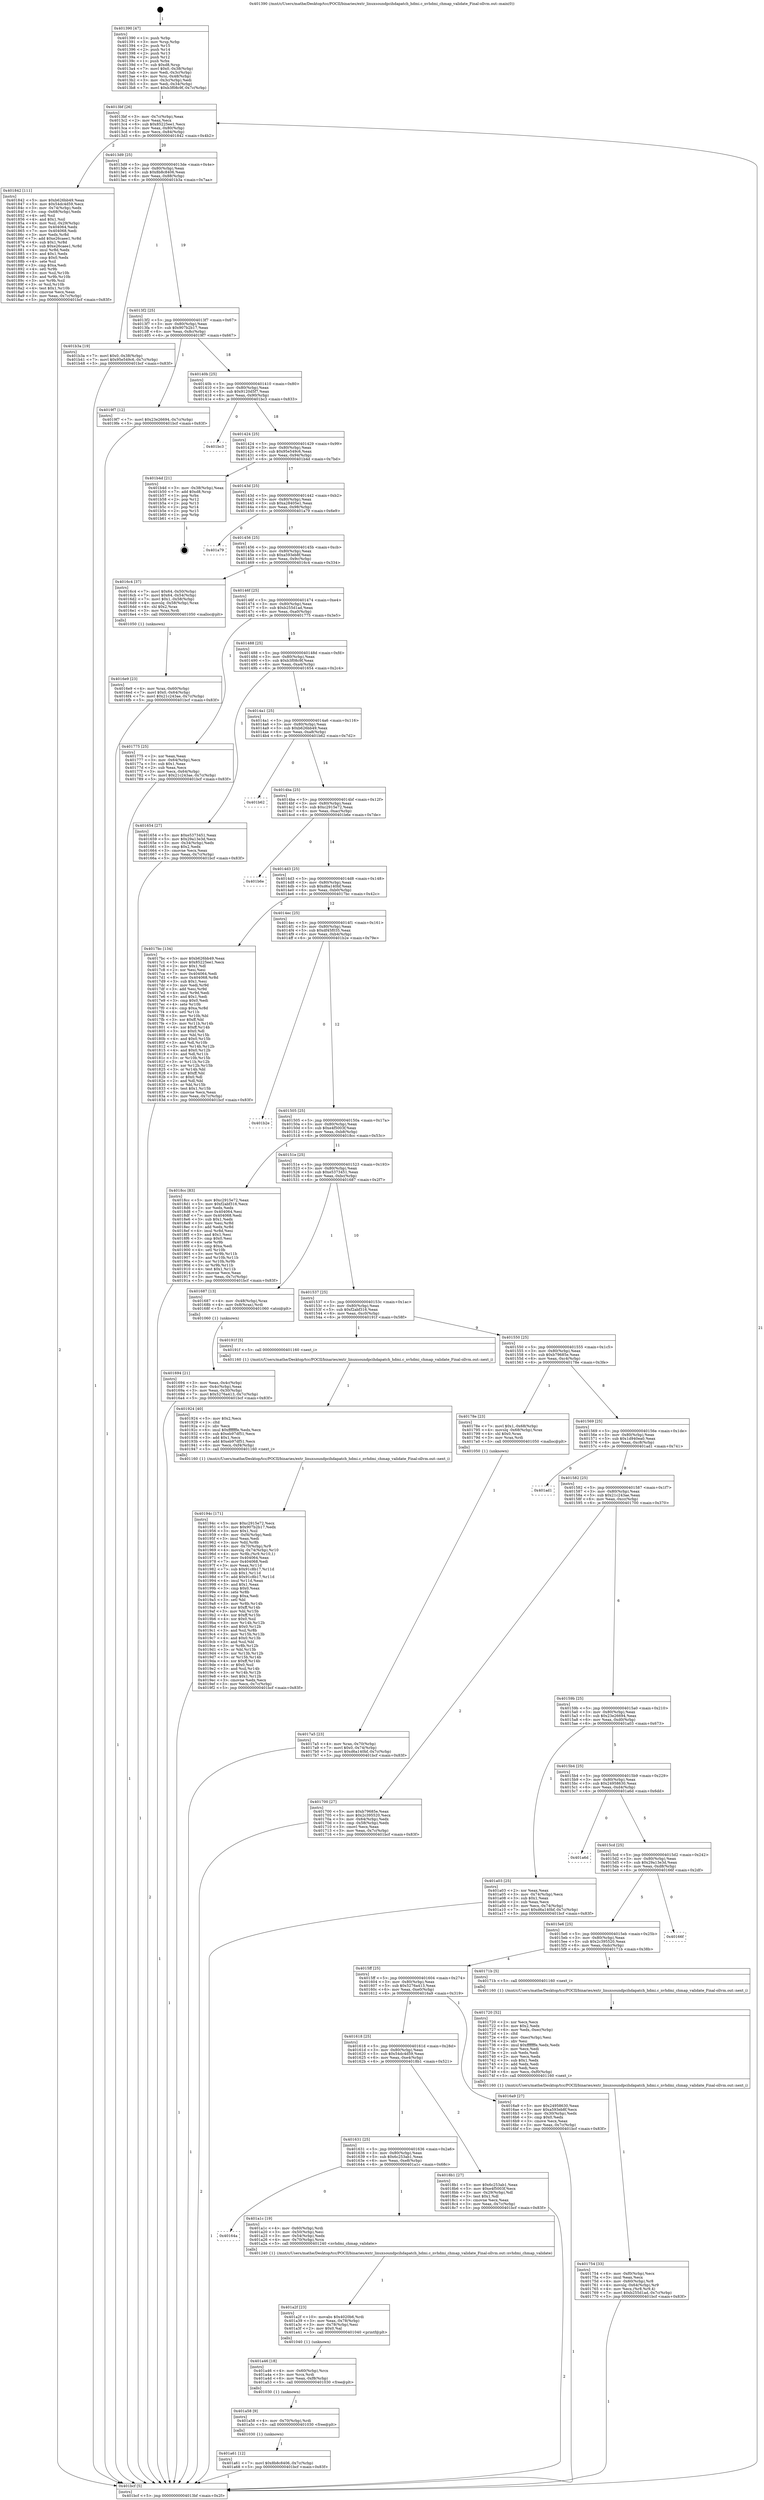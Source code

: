 digraph "0x401390" {
  label = "0x401390 (/mnt/c/Users/mathe/Desktop/tcc/POCII/binaries/extr_linuxsoundpcihdapatch_hdmi.c_nvhdmi_chmap_validate_Final-ollvm.out::main(0))"
  labelloc = "t"
  node[shape=record]

  Entry [label="",width=0.3,height=0.3,shape=circle,fillcolor=black,style=filled]
  "0x4013bf" [label="{
     0x4013bf [26]\l
     | [instrs]\l
     &nbsp;&nbsp;0x4013bf \<+3\>: mov -0x7c(%rbp),%eax\l
     &nbsp;&nbsp;0x4013c2 \<+2\>: mov %eax,%ecx\l
     &nbsp;&nbsp;0x4013c4 \<+6\>: sub $0x85225ee1,%ecx\l
     &nbsp;&nbsp;0x4013ca \<+3\>: mov %eax,-0x80(%rbp)\l
     &nbsp;&nbsp;0x4013cd \<+6\>: mov %ecx,-0x84(%rbp)\l
     &nbsp;&nbsp;0x4013d3 \<+6\>: je 0000000000401842 \<main+0x4b2\>\l
  }"]
  "0x401842" [label="{
     0x401842 [111]\l
     | [instrs]\l
     &nbsp;&nbsp;0x401842 \<+5\>: mov $0xb626bb49,%eax\l
     &nbsp;&nbsp;0x401847 \<+5\>: mov $0x54dc4d59,%ecx\l
     &nbsp;&nbsp;0x40184c \<+3\>: mov -0x74(%rbp),%edx\l
     &nbsp;&nbsp;0x40184f \<+3\>: cmp -0x68(%rbp),%edx\l
     &nbsp;&nbsp;0x401852 \<+4\>: setl %sil\l
     &nbsp;&nbsp;0x401856 \<+4\>: and $0x1,%sil\l
     &nbsp;&nbsp;0x40185a \<+4\>: mov %sil,-0x29(%rbp)\l
     &nbsp;&nbsp;0x40185e \<+7\>: mov 0x404064,%edx\l
     &nbsp;&nbsp;0x401865 \<+7\>: mov 0x404068,%edi\l
     &nbsp;&nbsp;0x40186c \<+3\>: mov %edx,%r8d\l
     &nbsp;&nbsp;0x40186f \<+7\>: add $0xe26caee1,%r8d\l
     &nbsp;&nbsp;0x401876 \<+4\>: sub $0x1,%r8d\l
     &nbsp;&nbsp;0x40187a \<+7\>: sub $0xe26caee1,%r8d\l
     &nbsp;&nbsp;0x401881 \<+4\>: imul %r8d,%edx\l
     &nbsp;&nbsp;0x401885 \<+3\>: and $0x1,%edx\l
     &nbsp;&nbsp;0x401888 \<+3\>: cmp $0x0,%edx\l
     &nbsp;&nbsp;0x40188b \<+4\>: sete %sil\l
     &nbsp;&nbsp;0x40188f \<+3\>: cmp $0xa,%edi\l
     &nbsp;&nbsp;0x401892 \<+4\>: setl %r9b\l
     &nbsp;&nbsp;0x401896 \<+3\>: mov %sil,%r10b\l
     &nbsp;&nbsp;0x401899 \<+3\>: and %r9b,%r10b\l
     &nbsp;&nbsp;0x40189c \<+3\>: xor %r9b,%sil\l
     &nbsp;&nbsp;0x40189f \<+3\>: or %sil,%r10b\l
     &nbsp;&nbsp;0x4018a2 \<+4\>: test $0x1,%r10b\l
     &nbsp;&nbsp;0x4018a6 \<+3\>: cmovne %ecx,%eax\l
     &nbsp;&nbsp;0x4018a9 \<+3\>: mov %eax,-0x7c(%rbp)\l
     &nbsp;&nbsp;0x4018ac \<+5\>: jmp 0000000000401bcf \<main+0x83f\>\l
  }"]
  "0x4013d9" [label="{
     0x4013d9 [25]\l
     | [instrs]\l
     &nbsp;&nbsp;0x4013d9 \<+5\>: jmp 00000000004013de \<main+0x4e\>\l
     &nbsp;&nbsp;0x4013de \<+3\>: mov -0x80(%rbp),%eax\l
     &nbsp;&nbsp;0x4013e1 \<+5\>: sub $0x8b8c8406,%eax\l
     &nbsp;&nbsp;0x4013e6 \<+6\>: mov %eax,-0x88(%rbp)\l
     &nbsp;&nbsp;0x4013ec \<+6\>: je 0000000000401b3a \<main+0x7aa\>\l
  }"]
  Exit [label="",width=0.3,height=0.3,shape=circle,fillcolor=black,style=filled,peripheries=2]
  "0x401b3a" [label="{
     0x401b3a [19]\l
     | [instrs]\l
     &nbsp;&nbsp;0x401b3a \<+7\>: movl $0x0,-0x38(%rbp)\l
     &nbsp;&nbsp;0x401b41 \<+7\>: movl $0x95e549c6,-0x7c(%rbp)\l
     &nbsp;&nbsp;0x401b48 \<+5\>: jmp 0000000000401bcf \<main+0x83f\>\l
  }"]
  "0x4013f2" [label="{
     0x4013f2 [25]\l
     | [instrs]\l
     &nbsp;&nbsp;0x4013f2 \<+5\>: jmp 00000000004013f7 \<main+0x67\>\l
     &nbsp;&nbsp;0x4013f7 \<+3\>: mov -0x80(%rbp),%eax\l
     &nbsp;&nbsp;0x4013fa \<+5\>: sub $0x907b2b17,%eax\l
     &nbsp;&nbsp;0x4013ff \<+6\>: mov %eax,-0x8c(%rbp)\l
     &nbsp;&nbsp;0x401405 \<+6\>: je 00000000004019f7 \<main+0x667\>\l
  }"]
  "0x401a61" [label="{
     0x401a61 [12]\l
     | [instrs]\l
     &nbsp;&nbsp;0x401a61 \<+7\>: movl $0x8b8c8406,-0x7c(%rbp)\l
     &nbsp;&nbsp;0x401a68 \<+5\>: jmp 0000000000401bcf \<main+0x83f\>\l
  }"]
  "0x4019f7" [label="{
     0x4019f7 [12]\l
     | [instrs]\l
     &nbsp;&nbsp;0x4019f7 \<+7\>: movl $0x23e26694,-0x7c(%rbp)\l
     &nbsp;&nbsp;0x4019fe \<+5\>: jmp 0000000000401bcf \<main+0x83f\>\l
  }"]
  "0x40140b" [label="{
     0x40140b [25]\l
     | [instrs]\l
     &nbsp;&nbsp;0x40140b \<+5\>: jmp 0000000000401410 \<main+0x80\>\l
     &nbsp;&nbsp;0x401410 \<+3\>: mov -0x80(%rbp),%eax\l
     &nbsp;&nbsp;0x401413 \<+5\>: sub $0x9120d5f7,%eax\l
     &nbsp;&nbsp;0x401418 \<+6\>: mov %eax,-0x90(%rbp)\l
     &nbsp;&nbsp;0x40141e \<+6\>: je 0000000000401bc3 \<main+0x833\>\l
  }"]
  "0x401a58" [label="{
     0x401a58 [9]\l
     | [instrs]\l
     &nbsp;&nbsp;0x401a58 \<+4\>: mov -0x70(%rbp),%rdi\l
     &nbsp;&nbsp;0x401a5c \<+5\>: call 0000000000401030 \<free@plt\>\l
     | [calls]\l
     &nbsp;&nbsp;0x401030 \{1\} (unknown)\l
  }"]
  "0x401bc3" [label="{
     0x401bc3\l
  }", style=dashed]
  "0x401424" [label="{
     0x401424 [25]\l
     | [instrs]\l
     &nbsp;&nbsp;0x401424 \<+5\>: jmp 0000000000401429 \<main+0x99\>\l
     &nbsp;&nbsp;0x401429 \<+3\>: mov -0x80(%rbp),%eax\l
     &nbsp;&nbsp;0x40142c \<+5\>: sub $0x95e549c6,%eax\l
     &nbsp;&nbsp;0x401431 \<+6\>: mov %eax,-0x94(%rbp)\l
     &nbsp;&nbsp;0x401437 \<+6\>: je 0000000000401b4d \<main+0x7bd\>\l
  }"]
  "0x401a46" [label="{
     0x401a46 [18]\l
     | [instrs]\l
     &nbsp;&nbsp;0x401a46 \<+4\>: mov -0x60(%rbp),%rcx\l
     &nbsp;&nbsp;0x401a4a \<+3\>: mov %rcx,%rdi\l
     &nbsp;&nbsp;0x401a4d \<+6\>: mov %eax,-0xf8(%rbp)\l
     &nbsp;&nbsp;0x401a53 \<+5\>: call 0000000000401030 \<free@plt\>\l
     | [calls]\l
     &nbsp;&nbsp;0x401030 \{1\} (unknown)\l
  }"]
  "0x401b4d" [label="{
     0x401b4d [21]\l
     | [instrs]\l
     &nbsp;&nbsp;0x401b4d \<+3\>: mov -0x38(%rbp),%eax\l
     &nbsp;&nbsp;0x401b50 \<+7\>: add $0xd8,%rsp\l
     &nbsp;&nbsp;0x401b57 \<+1\>: pop %rbx\l
     &nbsp;&nbsp;0x401b58 \<+2\>: pop %r12\l
     &nbsp;&nbsp;0x401b5a \<+2\>: pop %r13\l
     &nbsp;&nbsp;0x401b5c \<+2\>: pop %r14\l
     &nbsp;&nbsp;0x401b5e \<+2\>: pop %r15\l
     &nbsp;&nbsp;0x401b60 \<+1\>: pop %rbp\l
     &nbsp;&nbsp;0x401b61 \<+1\>: ret\l
  }"]
  "0x40143d" [label="{
     0x40143d [25]\l
     | [instrs]\l
     &nbsp;&nbsp;0x40143d \<+5\>: jmp 0000000000401442 \<main+0xb2\>\l
     &nbsp;&nbsp;0x401442 \<+3\>: mov -0x80(%rbp),%eax\l
     &nbsp;&nbsp;0x401445 \<+5\>: sub $0xa28405e1,%eax\l
     &nbsp;&nbsp;0x40144a \<+6\>: mov %eax,-0x98(%rbp)\l
     &nbsp;&nbsp;0x401450 \<+6\>: je 0000000000401a79 \<main+0x6e9\>\l
  }"]
  "0x401a2f" [label="{
     0x401a2f [23]\l
     | [instrs]\l
     &nbsp;&nbsp;0x401a2f \<+10\>: movabs $0x4020b6,%rdi\l
     &nbsp;&nbsp;0x401a39 \<+3\>: mov %eax,-0x78(%rbp)\l
     &nbsp;&nbsp;0x401a3c \<+3\>: mov -0x78(%rbp),%esi\l
     &nbsp;&nbsp;0x401a3f \<+2\>: mov $0x0,%al\l
     &nbsp;&nbsp;0x401a41 \<+5\>: call 0000000000401040 \<printf@plt\>\l
     | [calls]\l
     &nbsp;&nbsp;0x401040 \{1\} (unknown)\l
  }"]
  "0x401a79" [label="{
     0x401a79\l
  }", style=dashed]
  "0x401456" [label="{
     0x401456 [25]\l
     | [instrs]\l
     &nbsp;&nbsp;0x401456 \<+5\>: jmp 000000000040145b \<main+0xcb\>\l
     &nbsp;&nbsp;0x40145b \<+3\>: mov -0x80(%rbp),%eax\l
     &nbsp;&nbsp;0x40145e \<+5\>: sub $0xa593eb8f,%eax\l
     &nbsp;&nbsp;0x401463 \<+6\>: mov %eax,-0x9c(%rbp)\l
     &nbsp;&nbsp;0x401469 \<+6\>: je 00000000004016c4 \<main+0x334\>\l
  }"]
  "0x40164a" [label="{
     0x40164a\l
  }", style=dashed]
  "0x4016c4" [label="{
     0x4016c4 [37]\l
     | [instrs]\l
     &nbsp;&nbsp;0x4016c4 \<+7\>: movl $0x64,-0x50(%rbp)\l
     &nbsp;&nbsp;0x4016cb \<+7\>: movl $0x64,-0x54(%rbp)\l
     &nbsp;&nbsp;0x4016d2 \<+7\>: movl $0x1,-0x58(%rbp)\l
     &nbsp;&nbsp;0x4016d9 \<+4\>: movslq -0x58(%rbp),%rax\l
     &nbsp;&nbsp;0x4016dd \<+4\>: shl $0x2,%rax\l
     &nbsp;&nbsp;0x4016e1 \<+3\>: mov %rax,%rdi\l
     &nbsp;&nbsp;0x4016e4 \<+5\>: call 0000000000401050 \<malloc@plt\>\l
     | [calls]\l
     &nbsp;&nbsp;0x401050 \{1\} (unknown)\l
  }"]
  "0x40146f" [label="{
     0x40146f [25]\l
     | [instrs]\l
     &nbsp;&nbsp;0x40146f \<+5\>: jmp 0000000000401474 \<main+0xe4\>\l
     &nbsp;&nbsp;0x401474 \<+3\>: mov -0x80(%rbp),%eax\l
     &nbsp;&nbsp;0x401477 \<+5\>: sub $0xb255d1ad,%eax\l
     &nbsp;&nbsp;0x40147c \<+6\>: mov %eax,-0xa0(%rbp)\l
     &nbsp;&nbsp;0x401482 \<+6\>: je 0000000000401775 \<main+0x3e5\>\l
  }"]
  "0x401a1c" [label="{
     0x401a1c [19]\l
     | [instrs]\l
     &nbsp;&nbsp;0x401a1c \<+4\>: mov -0x60(%rbp),%rdi\l
     &nbsp;&nbsp;0x401a20 \<+3\>: mov -0x50(%rbp),%esi\l
     &nbsp;&nbsp;0x401a23 \<+3\>: mov -0x54(%rbp),%edx\l
     &nbsp;&nbsp;0x401a26 \<+4\>: mov -0x70(%rbp),%rcx\l
     &nbsp;&nbsp;0x401a2a \<+5\>: call 0000000000401240 \<nvhdmi_chmap_validate\>\l
     | [calls]\l
     &nbsp;&nbsp;0x401240 \{1\} (/mnt/c/Users/mathe/Desktop/tcc/POCII/binaries/extr_linuxsoundpcihdapatch_hdmi.c_nvhdmi_chmap_validate_Final-ollvm.out::nvhdmi_chmap_validate)\l
  }"]
  "0x401775" [label="{
     0x401775 [25]\l
     | [instrs]\l
     &nbsp;&nbsp;0x401775 \<+2\>: xor %eax,%eax\l
     &nbsp;&nbsp;0x401777 \<+3\>: mov -0x64(%rbp),%ecx\l
     &nbsp;&nbsp;0x40177a \<+3\>: sub $0x1,%eax\l
     &nbsp;&nbsp;0x40177d \<+2\>: sub %eax,%ecx\l
     &nbsp;&nbsp;0x40177f \<+3\>: mov %ecx,-0x64(%rbp)\l
     &nbsp;&nbsp;0x401782 \<+7\>: movl $0x21c243ae,-0x7c(%rbp)\l
     &nbsp;&nbsp;0x401789 \<+5\>: jmp 0000000000401bcf \<main+0x83f\>\l
  }"]
  "0x401488" [label="{
     0x401488 [25]\l
     | [instrs]\l
     &nbsp;&nbsp;0x401488 \<+5\>: jmp 000000000040148d \<main+0xfd\>\l
     &nbsp;&nbsp;0x40148d \<+3\>: mov -0x80(%rbp),%eax\l
     &nbsp;&nbsp;0x401490 \<+5\>: sub $0xb3f08c9f,%eax\l
     &nbsp;&nbsp;0x401495 \<+6\>: mov %eax,-0xa4(%rbp)\l
     &nbsp;&nbsp;0x40149b \<+6\>: je 0000000000401654 \<main+0x2c4\>\l
  }"]
  "0x40194c" [label="{
     0x40194c [171]\l
     | [instrs]\l
     &nbsp;&nbsp;0x40194c \<+5\>: mov $0xc2915e72,%ecx\l
     &nbsp;&nbsp;0x401951 \<+5\>: mov $0x907b2b17,%edx\l
     &nbsp;&nbsp;0x401956 \<+3\>: mov $0x1,%sil\l
     &nbsp;&nbsp;0x401959 \<+6\>: mov -0xf4(%rbp),%edi\l
     &nbsp;&nbsp;0x40195f \<+3\>: imul %eax,%edi\l
     &nbsp;&nbsp;0x401962 \<+3\>: mov %dil,%r8b\l
     &nbsp;&nbsp;0x401965 \<+4\>: mov -0x70(%rbp),%r9\l
     &nbsp;&nbsp;0x401969 \<+4\>: movslq -0x74(%rbp),%r10\l
     &nbsp;&nbsp;0x40196d \<+4\>: mov %r8b,(%r9,%r10,1)\l
     &nbsp;&nbsp;0x401971 \<+7\>: mov 0x404064,%eax\l
     &nbsp;&nbsp;0x401978 \<+7\>: mov 0x404068,%edi\l
     &nbsp;&nbsp;0x40197f \<+3\>: mov %eax,%r11d\l
     &nbsp;&nbsp;0x401982 \<+7\>: sub $0x91c8b17,%r11d\l
     &nbsp;&nbsp;0x401989 \<+4\>: sub $0x1,%r11d\l
     &nbsp;&nbsp;0x40198d \<+7\>: add $0x91c8b17,%r11d\l
     &nbsp;&nbsp;0x401994 \<+4\>: imul %r11d,%eax\l
     &nbsp;&nbsp;0x401998 \<+3\>: and $0x1,%eax\l
     &nbsp;&nbsp;0x40199b \<+3\>: cmp $0x0,%eax\l
     &nbsp;&nbsp;0x40199e \<+4\>: sete %r8b\l
     &nbsp;&nbsp;0x4019a2 \<+3\>: cmp $0xa,%edi\l
     &nbsp;&nbsp;0x4019a5 \<+3\>: setl %bl\l
     &nbsp;&nbsp;0x4019a8 \<+3\>: mov %r8b,%r14b\l
     &nbsp;&nbsp;0x4019ab \<+4\>: xor $0xff,%r14b\l
     &nbsp;&nbsp;0x4019af \<+3\>: mov %bl,%r15b\l
     &nbsp;&nbsp;0x4019b2 \<+4\>: xor $0xff,%r15b\l
     &nbsp;&nbsp;0x4019b6 \<+4\>: xor $0x0,%sil\l
     &nbsp;&nbsp;0x4019ba \<+3\>: mov %r14b,%r12b\l
     &nbsp;&nbsp;0x4019bd \<+4\>: and $0x0,%r12b\l
     &nbsp;&nbsp;0x4019c1 \<+3\>: and %sil,%r8b\l
     &nbsp;&nbsp;0x4019c4 \<+3\>: mov %r15b,%r13b\l
     &nbsp;&nbsp;0x4019c7 \<+4\>: and $0x0,%r13b\l
     &nbsp;&nbsp;0x4019cb \<+3\>: and %sil,%bl\l
     &nbsp;&nbsp;0x4019ce \<+3\>: or %r8b,%r12b\l
     &nbsp;&nbsp;0x4019d1 \<+3\>: or %bl,%r13b\l
     &nbsp;&nbsp;0x4019d4 \<+3\>: xor %r13b,%r12b\l
     &nbsp;&nbsp;0x4019d7 \<+3\>: or %r15b,%r14b\l
     &nbsp;&nbsp;0x4019da \<+4\>: xor $0xff,%r14b\l
     &nbsp;&nbsp;0x4019de \<+4\>: or $0x0,%sil\l
     &nbsp;&nbsp;0x4019e2 \<+3\>: and %sil,%r14b\l
     &nbsp;&nbsp;0x4019e5 \<+3\>: or %r14b,%r12b\l
     &nbsp;&nbsp;0x4019e8 \<+4\>: test $0x1,%r12b\l
     &nbsp;&nbsp;0x4019ec \<+3\>: cmovne %edx,%ecx\l
     &nbsp;&nbsp;0x4019ef \<+3\>: mov %ecx,-0x7c(%rbp)\l
     &nbsp;&nbsp;0x4019f2 \<+5\>: jmp 0000000000401bcf \<main+0x83f\>\l
  }"]
  "0x401654" [label="{
     0x401654 [27]\l
     | [instrs]\l
     &nbsp;&nbsp;0x401654 \<+5\>: mov $0xe5373451,%eax\l
     &nbsp;&nbsp;0x401659 \<+5\>: mov $0x29a13e3d,%ecx\l
     &nbsp;&nbsp;0x40165e \<+3\>: mov -0x34(%rbp),%edx\l
     &nbsp;&nbsp;0x401661 \<+3\>: cmp $0x2,%edx\l
     &nbsp;&nbsp;0x401664 \<+3\>: cmovne %ecx,%eax\l
     &nbsp;&nbsp;0x401667 \<+3\>: mov %eax,-0x7c(%rbp)\l
     &nbsp;&nbsp;0x40166a \<+5\>: jmp 0000000000401bcf \<main+0x83f\>\l
  }"]
  "0x4014a1" [label="{
     0x4014a1 [25]\l
     | [instrs]\l
     &nbsp;&nbsp;0x4014a1 \<+5\>: jmp 00000000004014a6 \<main+0x116\>\l
     &nbsp;&nbsp;0x4014a6 \<+3\>: mov -0x80(%rbp),%eax\l
     &nbsp;&nbsp;0x4014a9 \<+5\>: sub $0xb626bb49,%eax\l
     &nbsp;&nbsp;0x4014ae \<+6\>: mov %eax,-0xa8(%rbp)\l
     &nbsp;&nbsp;0x4014b4 \<+6\>: je 0000000000401b62 \<main+0x7d2\>\l
  }"]
  "0x401bcf" [label="{
     0x401bcf [5]\l
     | [instrs]\l
     &nbsp;&nbsp;0x401bcf \<+5\>: jmp 00000000004013bf \<main+0x2f\>\l
  }"]
  "0x401390" [label="{
     0x401390 [47]\l
     | [instrs]\l
     &nbsp;&nbsp;0x401390 \<+1\>: push %rbp\l
     &nbsp;&nbsp;0x401391 \<+3\>: mov %rsp,%rbp\l
     &nbsp;&nbsp;0x401394 \<+2\>: push %r15\l
     &nbsp;&nbsp;0x401396 \<+2\>: push %r14\l
     &nbsp;&nbsp;0x401398 \<+2\>: push %r13\l
     &nbsp;&nbsp;0x40139a \<+2\>: push %r12\l
     &nbsp;&nbsp;0x40139c \<+1\>: push %rbx\l
     &nbsp;&nbsp;0x40139d \<+7\>: sub $0xd8,%rsp\l
     &nbsp;&nbsp;0x4013a4 \<+7\>: movl $0x0,-0x38(%rbp)\l
     &nbsp;&nbsp;0x4013ab \<+3\>: mov %edi,-0x3c(%rbp)\l
     &nbsp;&nbsp;0x4013ae \<+4\>: mov %rsi,-0x48(%rbp)\l
     &nbsp;&nbsp;0x4013b2 \<+3\>: mov -0x3c(%rbp),%edi\l
     &nbsp;&nbsp;0x4013b5 \<+3\>: mov %edi,-0x34(%rbp)\l
     &nbsp;&nbsp;0x4013b8 \<+7\>: movl $0xb3f08c9f,-0x7c(%rbp)\l
  }"]
  "0x401924" [label="{
     0x401924 [40]\l
     | [instrs]\l
     &nbsp;&nbsp;0x401924 \<+5\>: mov $0x2,%ecx\l
     &nbsp;&nbsp;0x401929 \<+1\>: cltd\l
     &nbsp;&nbsp;0x40192a \<+2\>: idiv %ecx\l
     &nbsp;&nbsp;0x40192c \<+6\>: imul $0xfffffffe,%edx,%ecx\l
     &nbsp;&nbsp;0x401932 \<+6\>: sub $0xeb97df51,%ecx\l
     &nbsp;&nbsp;0x401938 \<+3\>: add $0x1,%ecx\l
     &nbsp;&nbsp;0x40193b \<+6\>: add $0xeb97df51,%ecx\l
     &nbsp;&nbsp;0x401941 \<+6\>: mov %ecx,-0xf4(%rbp)\l
     &nbsp;&nbsp;0x401947 \<+5\>: call 0000000000401160 \<next_i\>\l
     | [calls]\l
     &nbsp;&nbsp;0x401160 \{1\} (/mnt/c/Users/mathe/Desktop/tcc/POCII/binaries/extr_linuxsoundpcihdapatch_hdmi.c_nvhdmi_chmap_validate_Final-ollvm.out::next_i)\l
  }"]
  "0x401b62" [label="{
     0x401b62\l
  }", style=dashed]
  "0x4014ba" [label="{
     0x4014ba [25]\l
     | [instrs]\l
     &nbsp;&nbsp;0x4014ba \<+5\>: jmp 00000000004014bf \<main+0x12f\>\l
     &nbsp;&nbsp;0x4014bf \<+3\>: mov -0x80(%rbp),%eax\l
     &nbsp;&nbsp;0x4014c2 \<+5\>: sub $0xc2915e72,%eax\l
     &nbsp;&nbsp;0x4014c7 \<+6\>: mov %eax,-0xac(%rbp)\l
     &nbsp;&nbsp;0x4014cd \<+6\>: je 0000000000401b6e \<main+0x7de\>\l
  }"]
  "0x401631" [label="{
     0x401631 [25]\l
     | [instrs]\l
     &nbsp;&nbsp;0x401631 \<+5\>: jmp 0000000000401636 \<main+0x2a6\>\l
     &nbsp;&nbsp;0x401636 \<+3\>: mov -0x80(%rbp),%eax\l
     &nbsp;&nbsp;0x401639 \<+5\>: sub $0x6c253ab1,%eax\l
     &nbsp;&nbsp;0x40163e \<+6\>: mov %eax,-0xe8(%rbp)\l
     &nbsp;&nbsp;0x401644 \<+6\>: je 0000000000401a1c \<main+0x68c\>\l
  }"]
  "0x401b6e" [label="{
     0x401b6e\l
  }", style=dashed]
  "0x4014d3" [label="{
     0x4014d3 [25]\l
     | [instrs]\l
     &nbsp;&nbsp;0x4014d3 \<+5\>: jmp 00000000004014d8 \<main+0x148\>\l
     &nbsp;&nbsp;0x4014d8 \<+3\>: mov -0x80(%rbp),%eax\l
     &nbsp;&nbsp;0x4014db \<+5\>: sub $0xd6a140bf,%eax\l
     &nbsp;&nbsp;0x4014e0 \<+6\>: mov %eax,-0xb0(%rbp)\l
     &nbsp;&nbsp;0x4014e6 \<+6\>: je 00000000004017bc \<main+0x42c\>\l
  }"]
  "0x4018b1" [label="{
     0x4018b1 [27]\l
     | [instrs]\l
     &nbsp;&nbsp;0x4018b1 \<+5\>: mov $0x6c253ab1,%eax\l
     &nbsp;&nbsp;0x4018b6 \<+5\>: mov $0xe4f5003f,%ecx\l
     &nbsp;&nbsp;0x4018bb \<+3\>: mov -0x29(%rbp),%dl\l
     &nbsp;&nbsp;0x4018be \<+3\>: test $0x1,%dl\l
     &nbsp;&nbsp;0x4018c1 \<+3\>: cmovne %ecx,%eax\l
     &nbsp;&nbsp;0x4018c4 \<+3\>: mov %eax,-0x7c(%rbp)\l
     &nbsp;&nbsp;0x4018c7 \<+5\>: jmp 0000000000401bcf \<main+0x83f\>\l
  }"]
  "0x4017bc" [label="{
     0x4017bc [134]\l
     | [instrs]\l
     &nbsp;&nbsp;0x4017bc \<+5\>: mov $0xb626bb49,%eax\l
     &nbsp;&nbsp;0x4017c1 \<+5\>: mov $0x85225ee1,%ecx\l
     &nbsp;&nbsp;0x4017c6 \<+2\>: mov $0x1,%dl\l
     &nbsp;&nbsp;0x4017c8 \<+2\>: xor %esi,%esi\l
     &nbsp;&nbsp;0x4017ca \<+7\>: mov 0x404064,%edi\l
     &nbsp;&nbsp;0x4017d1 \<+8\>: mov 0x404068,%r8d\l
     &nbsp;&nbsp;0x4017d9 \<+3\>: sub $0x1,%esi\l
     &nbsp;&nbsp;0x4017dc \<+3\>: mov %edi,%r9d\l
     &nbsp;&nbsp;0x4017df \<+3\>: add %esi,%r9d\l
     &nbsp;&nbsp;0x4017e2 \<+4\>: imul %r9d,%edi\l
     &nbsp;&nbsp;0x4017e6 \<+3\>: and $0x1,%edi\l
     &nbsp;&nbsp;0x4017e9 \<+3\>: cmp $0x0,%edi\l
     &nbsp;&nbsp;0x4017ec \<+4\>: sete %r10b\l
     &nbsp;&nbsp;0x4017f0 \<+4\>: cmp $0xa,%r8d\l
     &nbsp;&nbsp;0x4017f4 \<+4\>: setl %r11b\l
     &nbsp;&nbsp;0x4017f8 \<+3\>: mov %r10b,%bl\l
     &nbsp;&nbsp;0x4017fb \<+3\>: xor $0xff,%bl\l
     &nbsp;&nbsp;0x4017fe \<+3\>: mov %r11b,%r14b\l
     &nbsp;&nbsp;0x401801 \<+4\>: xor $0xff,%r14b\l
     &nbsp;&nbsp;0x401805 \<+3\>: xor $0x0,%dl\l
     &nbsp;&nbsp;0x401808 \<+3\>: mov %bl,%r15b\l
     &nbsp;&nbsp;0x40180b \<+4\>: and $0x0,%r15b\l
     &nbsp;&nbsp;0x40180f \<+3\>: and %dl,%r10b\l
     &nbsp;&nbsp;0x401812 \<+3\>: mov %r14b,%r12b\l
     &nbsp;&nbsp;0x401815 \<+4\>: and $0x0,%r12b\l
     &nbsp;&nbsp;0x401819 \<+3\>: and %dl,%r11b\l
     &nbsp;&nbsp;0x40181c \<+3\>: or %r10b,%r15b\l
     &nbsp;&nbsp;0x40181f \<+3\>: or %r11b,%r12b\l
     &nbsp;&nbsp;0x401822 \<+3\>: xor %r12b,%r15b\l
     &nbsp;&nbsp;0x401825 \<+3\>: or %r14b,%bl\l
     &nbsp;&nbsp;0x401828 \<+3\>: xor $0xff,%bl\l
     &nbsp;&nbsp;0x40182b \<+3\>: or $0x0,%dl\l
     &nbsp;&nbsp;0x40182e \<+2\>: and %dl,%bl\l
     &nbsp;&nbsp;0x401830 \<+3\>: or %bl,%r15b\l
     &nbsp;&nbsp;0x401833 \<+4\>: test $0x1,%r15b\l
     &nbsp;&nbsp;0x401837 \<+3\>: cmovne %ecx,%eax\l
     &nbsp;&nbsp;0x40183a \<+3\>: mov %eax,-0x7c(%rbp)\l
     &nbsp;&nbsp;0x40183d \<+5\>: jmp 0000000000401bcf \<main+0x83f\>\l
  }"]
  "0x4014ec" [label="{
     0x4014ec [25]\l
     | [instrs]\l
     &nbsp;&nbsp;0x4014ec \<+5\>: jmp 00000000004014f1 \<main+0x161\>\l
     &nbsp;&nbsp;0x4014f1 \<+3\>: mov -0x80(%rbp),%eax\l
     &nbsp;&nbsp;0x4014f4 \<+5\>: sub $0xdf45f035,%eax\l
     &nbsp;&nbsp;0x4014f9 \<+6\>: mov %eax,-0xb4(%rbp)\l
     &nbsp;&nbsp;0x4014ff \<+6\>: je 0000000000401b2e \<main+0x79e\>\l
  }"]
  "0x4017a5" [label="{
     0x4017a5 [23]\l
     | [instrs]\l
     &nbsp;&nbsp;0x4017a5 \<+4\>: mov %rax,-0x70(%rbp)\l
     &nbsp;&nbsp;0x4017a9 \<+7\>: movl $0x0,-0x74(%rbp)\l
     &nbsp;&nbsp;0x4017b0 \<+7\>: movl $0xd6a140bf,-0x7c(%rbp)\l
     &nbsp;&nbsp;0x4017b7 \<+5\>: jmp 0000000000401bcf \<main+0x83f\>\l
  }"]
  "0x401b2e" [label="{
     0x401b2e\l
  }", style=dashed]
  "0x401505" [label="{
     0x401505 [25]\l
     | [instrs]\l
     &nbsp;&nbsp;0x401505 \<+5\>: jmp 000000000040150a \<main+0x17a\>\l
     &nbsp;&nbsp;0x40150a \<+3\>: mov -0x80(%rbp),%eax\l
     &nbsp;&nbsp;0x40150d \<+5\>: sub $0xe4f5003f,%eax\l
     &nbsp;&nbsp;0x401512 \<+6\>: mov %eax,-0xb8(%rbp)\l
     &nbsp;&nbsp;0x401518 \<+6\>: je 00000000004018cc \<main+0x53c\>\l
  }"]
  "0x401754" [label="{
     0x401754 [33]\l
     | [instrs]\l
     &nbsp;&nbsp;0x401754 \<+6\>: mov -0xf0(%rbp),%ecx\l
     &nbsp;&nbsp;0x40175a \<+3\>: imul %eax,%ecx\l
     &nbsp;&nbsp;0x40175d \<+4\>: mov -0x60(%rbp),%r8\l
     &nbsp;&nbsp;0x401761 \<+4\>: movslq -0x64(%rbp),%r9\l
     &nbsp;&nbsp;0x401765 \<+4\>: mov %ecx,(%r8,%r9,4)\l
     &nbsp;&nbsp;0x401769 \<+7\>: movl $0xb255d1ad,-0x7c(%rbp)\l
     &nbsp;&nbsp;0x401770 \<+5\>: jmp 0000000000401bcf \<main+0x83f\>\l
  }"]
  "0x4018cc" [label="{
     0x4018cc [83]\l
     | [instrs]\l
     &nbsp;&nbsp;0x4018cc \<+5\>: mov $0xc2915e72,%eax\l
     &nbsp;&nbsp;0x4018d1 \<+5\>: mov $0xf2abf316,%ecx\l
     &nbsp;&nbsp;0x4018d6 \<+2\>: xor %edx,%edx\l
     &nbsp;&nbsp;0x4018d8 \<+7\>: mov 0x404064,%esi\l
     &nbsp;&nbsp;0x4018df \<+7\>: mov 0x404068,%edi\l
     &nbsp;&nbsp;0x4018e6 \<+3\>: sub $0x1,%edx\l
     &nbsp;&nbsp;0x4018e9 \<+3\>: mov %esi,%r8d\l
     &nbsp;&nbsp;0x4018ec \<+3\>: add %edx,%r8d\l
     &nbsp;&nbsp;0x4018ef \<+4\>: imul %r8d,%esi\l
     &nbsp;&nbsp;0x4018f3 \<+3\>: and $0x1,%esi\l
     &nbsp;&nbsp;0x4018f6 \<+3\>: cmp $0x0,%esi\l
     &nbsp;&nbsp;0x4018f9 \<+4\>: sete %r9b\l
     &nbsp;&nbsp;0x4018fd \<+3\>: cmp $0xa,%edi\l
     &nbsp;&nbsp;0x401900 \<+4\>: setl %r10b\l
     &nbsp;&nbsp;0x401904 \<+3\>: mov %r9b,%r11b\l
     &nbsp;&nbsp;0x401907 \<+3\>: and %r10b,%r11b\l
     &nbsp;&nbsp;0x40190a \<+3\>: xor %r10b,%r9b\l
     &nbsp;&nbsp;0x40190d \<+3\>: or %r9b,%r11b\l
     &nbsp;&nbsp;0x401910 \<+4\>: test $0x1,%r11b\l
     &nbsp;&nbsp;0x401914 \<+3\>: cmovne %ecx,%eax\l
     &nbsp;&nbsp;0x401917 \<+3\>: mov %eax,-0x7c(%rbp)\l
     &nbsp;&nbsp;0x40191a \<+5\>: jmp 0000000000401bcf \<main+0x83f\>\l
  }"]
  "0x40151e" [label="{
     0x40151e [25]\l
     | [instrs]\l
     &nbsp;&nbsp;0x40151e \<+5\>: jmp 0000000000401523 \<main+0x193\>\l
     &nbsp;&nbsp;0x401523 \<+3\>: mov -0x80(%rbp),%eax\l
     &nbsp;&nbsp;0x401526 \<+5\>: sub $0xe5373451,%eax\l
     &nbsp;&nbsp;0x40152b \<+6\>: mov %eax,-0xbc(%rbp)\l
     &nbsp;&nbsp;0x401531 \<+6\>: je 0000000000401687 \<main+0x2f7\>\l
  }"]
  "0x401720" [label="{
     0x401720 [52]\l
     | [instrs]\l
     &nbsp;&nbsp;0x401720 \<+2\>: xor %ecx,%ecx\l
     &nbsp;&nbsp;0x401722 \<+5\>: mov $0x2,%edx\l
     &nbsp;&nbsp;0x401727 \<+6\>: mov %edx,-0xec(%rbp)\l
     &nbsp;&nbsp;0x40172d \<+1\>: cltd\l
     &nbsp;&nbsp;0x40172e \<+6\>: mov -0xec(%rbp),%esi\l
     &nbsp;&nbsp;0x401734 \<+2\>: idiv %esi\l
     &nbsp;&nbsp;0x401736 \<+6\>: imul $0xfffffffe,%edx,%edx\l
     &nbsp;&nbsp;0x40173c \<+2\>: mov %ecx,%edi\l
     &nbsp;&nbsp;0x40173e \<+2\>: sub %edx,%edi\l
     &nbsp;&nbsp;0x401740 \<+2\>: mov %ecx,%edx\l
     &nbsp;&nbsp;0x401742 \<+3\>: sub $0x1,%edx\l
     &nbsp;&nbsp;0x401745 \<+2\>: add %edx,%edi\l
     &nbsp;&nbsp;0x401747 \<+2\>: sub %edi,%ecx\l
     &nbsp;&nbsp;0x401749 \<+6\>: mov %ecx,-0xf0(%rbp)\l
     &nbsp;&nbsp;0x40174f \<+5\>: call 0000000000401160 \<next_i\>\l
     | [calls]\l
     &nbsp;&nbsp;0x401160 \{1\} (/mnt/c/Users/mathe/Desktop/tcc/POCII/binaries/extr_linuxsoundpcihdapatch_hdmi.c_nvhdmi_chmap_validate_Final-ollvm.out::next_i)\l
  }"]
  "0x401687" [label="{
     0x401687 [13]\l
     | [instrs]\l
     &nbsp;&nbsp;0x401687 \<+4\>: mov -0x48(%rbp),%rax\l
     &nbsp;&nbsp;0x40168b \<+4\>: mov 0x8(%rax),%rdi\l
     &nbsp;&nbsp;0x40168f \<+5\>: call 0000000000401060 \<atoi@plt\>\l
     | [calls]\l
     &nbsp;&nbsp;0x401060 \{1\} (unknown)\l
  }"]
  "0x401537" [label="{
     0x401537 [25]\l
     | [instrs]\l
     &nbsp;&nbsp;0x401537 \<+5\>: jmp 000000000040153c \<main+0x1ac\>\l
     &nbsp;&nbsp;0x40153c \<+3\>: mov -0x80(%rbp),%eax\l
     &nbsp;&nbsp;0x40153f \<+5\>: sub $0xf2abf316,%eax\l
     &nbsp;&nbsp;0x401544 \<+6\>: mov %eax,-0xc0(%rbp)\l
     &nbsp;&nbsp;0x40154a \<+6\>: je 000000000040191f \<main+0x58f\>\l
  }"]
  "0x401694" [label="{
     0x401694 [21]\l
     | [instrs]\l
     &nbsp;&nbsp;0x401694 \<+3\>: mov %eax,-0x4c(%rbp)\l
     &nbsp;&nbsp;0x401697 \<+3\>: mov -0x4c(%rbp),%eax\l
     &nbsp;&nbsp;0x40169a \<+3\>: mov %eax,-0x30(%rbp)\l
     &nbsp;&nbsp;0x40169d \<+7\>: movl $0x5276a413,-0x7c(%rbp)\l
     &nbsp;&nbsp;0x4016a4 \<+5\>: jmp 0000000000401bcf \<main+0x83f\>\l
  }"]
  "0x4016e9" [label="{
     0x4016e9 [23]\l
     | [instrs]\l
     &nbsp;&nbsp;0x4016e9 \<+4\>: mov %rax,-0x60(%rbp)\l
     &nbsp;&nbsp;0x4016ed \<+7\>: movl $0x0,-0x64(%rbp)\l
     &nbsp;&nbsp;0x4016f4 \<+7\>: movl $0x21c243ae,-0x7c(%rbp)\l
     &nbsp;&nbsp;0x4016fb \<+5\>: jmp 0000000000401bcf \<main+0x83f\>\l
  }"]
  "0x40191f" [label="{
     0x40191f [5]\l
     | [instrs]\l
     &nbsp;&nbsp;0x40191f \<+5\>: call 0000000000401160 \<next_i\>\l
     | [calls]\l
     &nbsp;&nbsp;0x401160 \{1\} (/mnt/c/Users/mathe/Desktop/tcc/POCII/binaries/extr_linuxsoundpcihdapatch_hdmi.c_nvhdmi_chmap_validate_Final-ollvm.out::next_i)\l
  }"]
  "0x401550" [label="{
     0x401550 [25]\l
     | [instrs]\l
     &nbsp;&nbsp;0x401550 \<+5\>: jmp 0000000000401555 \<main+0x1c5\>\l
     &nbsp;&nbsp;0x401555 \<+3\>: mov -0x80(%rbp),%eax\l
     &nbsp;&nbsp;0x401558 \<+5\>: sub $0xb79685e,%eax\l
     &nbsp;&nbsp;0x40155d \<+6\>: mov %eax,-0xc4(%rbp)\l
     &nbsp;&nbsp;0x401563 \<+6\>: je 000000000040178e \<main+0x3fe\>\l
  }"]
  "0x401618" [label="{
     0x401618 [25]\l
     | [instrs]\l
     &nbsp;&nbsp;0x401618 \<+5\>: jmp 000000000040161d \<main+0x28d\>\l
     &nbsp;&nbsp;0x40161d \<+3\>: mov -0x80(%rbp),%eax\l
     &nbsp;&nbsp;0x401620 \<+5\>: sub $0x54dc4d59,%eax\l
     &nbsp;&nbsp;0x401625 \<+6\>: mov %eax,-0xe4(%rbp)\l
     &nbsp;&nbsp;0x40162b \<+6\>: je 00000000004018b1 \<main+0x521\>\l
  }"]
  "0x40178e" [label="{
     0x40178e [23]\l
     | [instrs]\l
     &nbsp;&nbsp;0x40178e \<+7\>: movl $0x1,-0x68(%rbp)\l
     &nbsp;&nbsp;0x401795 \<+4\>: movslq -0x68(%rbp),%rax\l
     &nbsp;&nbsp;0x401799 \<+4\>: shl $0x0,%rax\l
     &nbsp;&nbsp;0x40179d \<+3\>: mov %rax,%rdi\l
     &nbsp;&nbsp;0x4017a0 \<+5\>: call 0000000000401050 \<malloc@plt\>\l
     | [calls]\l
     &nbsp;&nbsp;0x401050 \{1\} (unknown)\l
  }"]
  "0x401569" [label="{
     0x401569 [25]\l
     | [instrs]\l
     &nbsp;&nbsp;0x401569 \<+5\>: jmp 000000000040156e \<main+0x1de\>\l
     &nbsp;&nbsp;0x40156e \<+3\>: mov -0x80(%rbp),%eax\l
     &nbsp;&nbsp;0x401571 \<+5\>: sub $0x1d940ea0,%eax\l
     &nbsp;&nbsp;0x401576 \<+6\>: mov %eax,-0xc8(%rbp)\l
     &nbsp;&nbsp;0x40157c \<+6\>: je 0000000000401ad1 \<main+0x741\>\l
  }"]
  "0x4016a9" [label="{
     0x4016a9 [27]\l
     | [instrs]\l
     &nbsp;&nbsp;0x4016a9 \<+5\>: mov $0x24958630,%eax\l
     &nbsp;&nbsp;0x4016ae \<+5\>: mov $0xa593eb8f,%ecx\l
     &nbsp;&nbsp;0x4016b3 \<+3\>: mov -0x30(%rbp),%edx\l
     &nbsp;&nbsp;0x4016b6 \<+3\>: cmp $0x0,%edx\l
     &nbsp;&nbsp;0x4016b9 \<+3\>: cmove %ecx,%eax\l
     &nbsp;&nbsp;0x4016bc \<+3\>: mov %eax,-0x7c(%rbp)\l
     &nbsp;&nbsp;0x4016bf \<+5\>: jmp 0000000000401bcf \<main+0x83f\>\l
  }"]
  "0x401ad1" [label="{
     0x401ad1\l
  }", style=dashed]
  "0x401582" [label="{
     0x401582 [25]\l
     | [instrs]\l
     &nbsp;&nbsp;0x401582 \<+5\>: jmp 0000000000401587 \<main+0x1f7\>\l
     &nbsp;&nbsp;0x401587 \<+3\>: mov -0x80(%rbp),%eax\l
     &nbsp;&nbsp;0x40158a \<+5\>: sub $0x21c243ae,%eax\l
     &nbsp;&nbsp;0x40158f \<+6\>: mov %eax,-0xcc(%rbp)\l
     &nbsp;&nbsp;0x401595 \<+6\>: je 0000000000401700 \<main+0x370\>\l
  }"]
  "0x4015ff" [label="{
     0x4015ff [25]\l
     | [instrs]\l
     &nbsp;&nbsp;0x4015ff \<+5\>: jmp 0000000000401604 \<main+0x274\>\l
     &nbsp;&nbsp;0x401604 \<+3\>: mov -0x80(%rbp),%eax\l
     &nbsp;&nbsp;0x401607 \<+5\>: sub $0x5276a413,%eax\l
     &nbsp;&nbsp;0x40160c \<+6\>: mov %eax,-0xe0(%rbp)\l
     &nbsp;&nbsp;0x401612 \<+6\>: je 00000000004016a9 \<main+0x319\>\l
  }"]
  "0x401700" [label="{
     0x401700 [27]\l
     | [instrs]\l
     &nbsp;&nbsp;0x401700 \<+5\>: mov $0xb79685e,%eax\l
     &nbsp;&nbsp;0x401705 \<+5\>: mov $0x2c395520,%ecx\l
     &nbsp;&nbsp;0x40170a \<+3\>: mov -0x64(%rbp),%edx\l
     &nbsp;&nbsp;0x40170d \<+3\>: cmp -0x58(%rbp),%edx\l
     &nbsp;&nbsp;0x401710 \<+3\>: cmovl %ecx,%eax\l
     &nbsp;&nbsp;0x401713 \<+3\>: mov %eax,-0x7c(%rbp)\l
     &nbsp;&nbsp;0x401716 \<+5\>: jmp 0000000000401bcf \<main+0x83f\>\l
  }"]
  "0x40159b" [label="{
     0x40159b [25]\l
     | [instrs]\l
     &nbsp;&nbsp;0x40159b \<+5\>: jmp 00000000004015a0 \<main+0x210\>\l
     &nbsp;&nbsp;0x4015a0 \<+3\>: mov -0x80(%rbp),%eax\l
     &nbsp;&nbsp;0x4015a3 \<+5\>: sub $0x23e26694,%eax\l
     &nbsp;&nbsp;0x4015a8 \<+6\>: mov %eax,-0xd0(%rbp)\l
     &nbsp;&nbsp;0x4015ae \<+6\>: je 0000000000401a03 \<main+0x673\>\l
  }"]
  "0x40171b" [label="{
     0x40171b [5]\l
     | [instrs]\l
     &nbsp;&nbsp;0x40171b \<+5\>: call 0000000000401160 \<next_i\>\l
     | [calls]\l
     &nbsp;&nbsp;0x401160 \{1\} (/mnt/c/Users/mathe/Desktop/tcc/POCII/binaries/extr_linuxsoundpcihdapatch_hdmi.c_nvhdmi_chmap_validate_Final-ollvm.out::next_i)\l
  }"]
  "0x401a03" [label="{
     0x401a03 [25]\l
     | [instrs]\l
     &nbsp;&nbsp;0x401a03 \<+2\>: xor %eax,%eax\l
     &nbsp;&nbsp;0x401a05 \<+3\>: mov -0x74(%rbp),%ecx\l
     &nbsp;&nbsp;0x401a08 \<+3\>: sub $0x1,%eax\l
     &nbsp;&nbsp;0x401a0b \<+2\>: sub %eax,%ecx\l
     &nbsp;&nbsp;0x401a0d \<+3\>: mov %ecx,-0x74(%rbp)\l
     &nbsp;&nbsp;0x401a10 \<+7\>: movl $0xd6a140bf,-0x7c(%rbp)\l
     &nbsp;&nbsp;0x401a17 \<+5\>: jmp 0000000000401bcf \<main+0x83f\>\l
  }"]
  "0x4015b4" [label="{
     0x4015b4 [25]\l
     | [instrs]\l
     &nbsp;&nbsp;0x4015b4 \<+5\>: jmp 00000000004015b9 \<main+0x229\>\l
     &nbsp;&nbsp;0x4015b9 \<+3\>: mov -0x80(%rbp),%eax\l
     &nbsp;&nbsp;0x4015bc \<+5\>: sub $0x24958630,%eax\l
     &nbsp;&nbsp;0x4015c1 \<+6\>: mov %eax,-0xd4(%rbp)\l
     &nbsp;&nbsp;0x4015c7 \<+6\>: je 0000000000401a6d \<main+0x6dd\>\l
  }"]
  "0x4015e6" [label="{
     0x4015e6 [25]\l
     | [instrs]\l
     &nbsp;&nbsp;0x4015e6 \<+5\>: jmp 00000000004015eb \<main+0x25b\>\l
     &nbsp;&nbsp;0x4015eb \<+3\>: mov -0x80(%rbp),%eax\l
     &nbsp;&nbsp;0x4015ee \<+5\>: sub $0x2c395520,%eax\l
     &nbsp;&nbsp;0x4015f3 \<+6\>: mov %eax,-0xdc(%rbp)\l
     &nbsp;&nbsp;0x4015f9 \<+6\>: je 000000000040171b \<main+0x38b\>\l
  }"]
  "0x401a6d" [label="{
     0x401a6d\l
  }", style=dashed]
  "0x4015cd" [label="{
     0x4015cd [25]\l
     | [instrs]\l
     &nbsp;&nbsp;0x4015cd \<+5\>: jmp 00000000004015d2 \<main+0x242\>\l
     &nbsp;&nbsp;0x4015d2 \<+3\>: mov -0x80(%rbp),%eax\l
     &nbsp;&nbsp;0x4015d5 \<+5\>: sub $0x29a13e3d,%eax\l
     &nbsp;&nbsp;0x4015da \<+6\>: mov %eax,-0xd8(%rbp)\l
     &nbsp;&nbsp;0x4015e0 \<+6\>: je 000000000040166f \<main+0x2df\>\l
  }"]
  "0x40166f" [label="{
     0x40166f\l
  }", style=dashed]
  Entry -> "0x401390" [label=" 1"]
  "0x4013bf" -> "0x401842" [label=" 2"]
  "0x4013bf" -> "0x4013d9" [label=" 20"]
  "0x401b4d" -> Exit [label=" 1"]
  "0x4013d9" -> "0x401b3a" [label=" 1"]
  "0x4013d9" -> "0x4013f2" [label=" 19"]
  "0x401b3a" -> "0x401bcf" [label=" 1"]
  "0x4013f2" -> "0x4019f7" [label=" 1"]
  "0x4013f2" -> "0x40140b" [label=" 18"]
  "0x401a61" -> "0x401bcf" [label=" 1"]
  "0x40140b" -> "0x401bc3" [label=" 0"]
  "0x40140b" -> "0x401424" [label=" 18"]
  "0x401a58" -> "0x401a61" [label=" 1"]
  "0x401424" -> "0x401b4d" [label=" 1"]
  "0x401424" -> "0x40143d" [label=" 17"]
  "0x401a46" -> "0x401a58" [label=" 1"]
  "0x40143d" -> "0x401a79" [label=" 0"]
  "0x40143d" -> "0x401456" [label=" 17"]
  "0x401a2f" -> "0x401a46" [label=" 1"]
  "0x401456" -> "0x4016c4" [label=" 1"]
  "0x401456" -> "0x40146f" [label=" 16"]
  "0x401a1c" -> "0x401a2f" [label=" 1"]
  "0x40146f" -> "0x401775" [label=" 1"]
  "0x40146f" -> "0x401488" [label=" 15"]
  "0x401631" -> "0x40164a" [label=" 0"]
  "0x401488" -> "0x401654" [label=" 1"]
  "0x401488" -> "0x4014a1" [label=" 14"]
  "0x401654" -> "0x401bcf" [label=" 1"]
  "0x401390" -> "0x4013bf" [label=" 1"]
  "0x401bcf" -> "0x4013bf" [label=" 21"]
  "0x401631" -> "0x401a1c" [label=" 1"]
  "0x4014a1" -> "0x401b62" [label=" 0"]
  "0x4014a1" -> "0x4014ba" [label=" 14"]
  "0x401a03" -> "0x401bcf" [label=" 1"]
  "0x4014ba" -> "0x401b6e" [label=" 0"]
  "0x4014ba" -> "0x4014d3" [label=" 14"]
  "0x4019f7" -> "0x401bcf" [label=" 1"]
  "0x4014d3" -> "0x4017bc" [label=" 2"]
  "0x4014d3" -> "0x4014ec" [label=" 12"]
  "0x40194c" -> "0x401bcf" [label=" 1"]
  "0x4014ec" -> "0x401b2e" [label=" 0"]
  "0x4014ec" -> "0x401505" [label=" 12"]
  "0x40191f" -> "0x401924" [label=" 1"]
  "0x401505" -> "0x4018cc" [label=" 1"]
  "0x401505" -> "0x40151e" [label=" 11"]
  "0x4018cc" -> "0x401bcf" [label=" 1"]
  "0x40151e" -> "0x401687" [label=" 1"]
  "0x40151e" -> "0x401537" [label=" 10"]
  "0x401687" -> "0x401694" [label=" 1"]
  "0x401694" -> "0x401bcf" [label=" 1"]
  "0x4018b1" -> "0x401bcf" [label=" 2"]
  "0x401537" -> "0x40191f" [label=" 1"]
  "0x401537" -> "0x401550" [label=" 9"]
  "0x401618" -> "0x401631" [label=" 1"]
  "0x401550" -> "0x40178e" [label=" 1"]
  "0x401550" -> "0x401569" [label=" 8"]
  "0x401618" -> "0x4018b1" [label=" 2"]
  "0x401569" -> "0x401ad1" [label=" 0"]
  "0x401569" -> "0x401582" [label=" 8"]
  "0x401924" -> "0x40194c" [label=" 1"]
  "0x401582" -> "0x401700" [label=" 2"]
  "0x401582" -> "0x40159b" [label=" 6"]
  "0x4017bc" -> "0x401bcf" [label=" 2"]
  "0x40159b" -> "0x401a03" [label=" 1"]
  "0x40159b" -> "0x4015b4" [label=" 5"]
  "0x4017a5" -> "0x401bcf" [label=" 1"]
  "0x4015b4" -> "0x401a6d" [label=" 0"]
  "0x4015b4" -> "0x4015cd" [label=" 5"]
  "0x401775" -> "0x401bcf" [label=" 1"]
  "0x4015cd" -> "0x40166f" [label=" 0"]
  "0x4015cd" -> "0x4015e6" [label=" 5"]
  "0x40178e" -> "0x4017a5" [label=" 1"]
  "0x4015e6" -> "0x40171b" [label=" 1"]
  "0x4015e6" -> "0x4015ff" [label=" 4"]
  "0x401842" -> "0x401bcf" [label=" 2"]
  "0x4015ff" -> "0x4016a9" [label=" 1"]
  "0x4015ff" -> "0x401618" [label=" 3"]
  "0x4016a9" -> "0x401bcf" [label=" 1"]
  "0x4016c4" -> "0x4016e9" [label=" 1"]
  "0x4016e9" -> "0x401bcf" [label=" 1"]
  "0x401700" -> "0x401bcf" [label=" 2"]
  "0x40171b" -> "0x401720" [label=" 1"]
  "0x401720" -> "0x401754" [label=" 1"]
  "0x401754" -> "0x401bcf" [label=" 1"]
}

